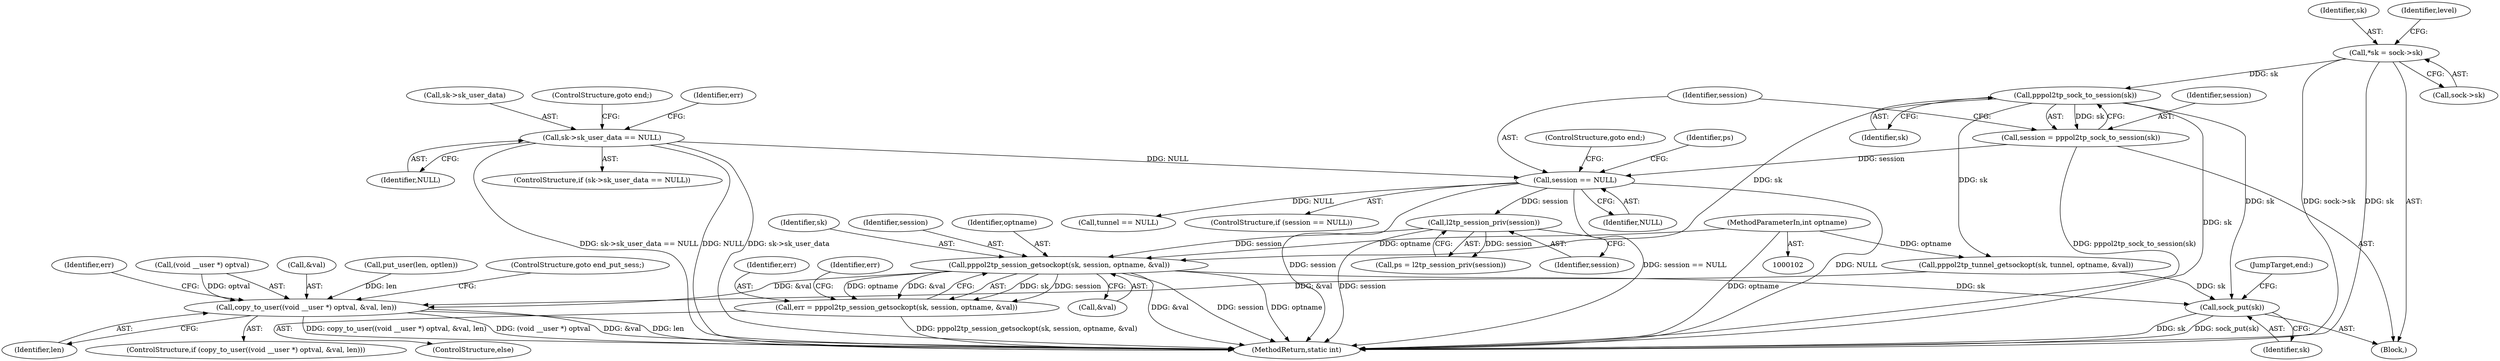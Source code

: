 digraph "0_linux_3cf521f7dc87c031617fd47e4b7aa2593c2f3daf@API" {
"1000213" [label="(Call,pppol2tp_session_getsockopt(sk, session, optname, &val))"];
"1000159" [label="(Call,pppol2tp_sock_to_session(sk))"];
"1000110" [label="(Call,*sk = sock->sk)"];
"1000168" [label="(Call,l2tp_session_priv(session))"];
"1000162" [label="(Call,session == NULL)"];
"1000157" [label="(Call,session = pppol2tp_sock_to_session(sk))"];
"1000147" [label="(Call,sk->sk_user_data == NULL)"];
"1000105" [label="(MethodParameterIn,int optname)"];
"1000211" [label="(Call,err = pppol2tp_session_getsockopt(sk, session, optname, &val))"];
"1000229" [label="(Call,copy_to_user((void __user *) optval, &val, len))"];
"1000241" [label="(Call,sock_put(sk))"];
"1000165" [label="(ControlStructure,goto end;)"];
"1000241" [label="(Call,sock_put(sk))"];
"1000146" [label="(ControlStructure,if (sk->sk_user_data == NULL))"];
"1000243" [label="(JumpTarget,end:)"];
"1000112" [label="(Call,sock->sk)"];
"1000164" [label="(Identifier,NULL)"];
"1000242" [label="(Identifier,sk)"];
"1000230" [label="(Call,(void __user *) optval)"];
"1000229" [label="(Call,copy_to_user((void __user *) optval, &val, len))"];
"1000169" [label="(Identifier,session)"];
"1000235" [label="(Identifier,len)"];
"1000200" [label="(Call,pppol2tp_tunnel_getsockopt(sk, tunnel, optname, &val))"];
"1000194" [label="(Call,tunnel == NULL)"];
"1000214" [label="(Identifier,sk)"];
"1000166" [label="(Call,ps = l2tp_session_priv(session))"];
"1000148" [label="(Call,sk->sk_user_data)"];
"1000111" [label="(Identifier,sk)"];
"1000152" [label="(ControlStructure,goto end;)"];
"1000233" [label="(Call,&val)"];
"1000160" [label="(Identifier,sk)"];
"1000147" [label="(Call,sk->sk_user_data == NULL)"];
"1000213" [label="(Call,pppol2tp_session_getsockopt(sk, session, optname, &val))"];
"1000108" [label="(Block,)"];
"1000158" [label="(Identifier,session)"];
"1000224" [label="(Call,put_user(len, optlen))"];
"1000154" [label="(Identifier,err)"];
"1000151" [label="(Identifier,NULL)"];
"1000110" [label="(Call,*sk = sock->sk)"];
"1000210" [label="(ControlStructure,else)"];
"1000215" [label="(Identifier,session)"];
"1000236" [label="(ControlStructure,goto end_put_sess;)"];
"1000246" [label="(MethodReturn,static int)"];
"1000212" [label="(Identifier,err)"];
"1000167" [label="(Identifier,ps)"];
"1000162" [label="(Call,session == NULL)"];
"1000217" [label="(Call,&val)"];
"1000216" [label="(Identifier,optname)"];
"1000105" [label="(MethodParameterIn,int optname)"];
"1000123" [label="(Identifier,level)"];
"1000157" [label="(Call,session = pppol2tp_sock_to_session(sk))"];
"1000161" [label="(ControlStructure,if (session == NULL))"];
"1000220" [label="(Identifier,err)"];
"1000228" [label="(ControlStructure,if (copy_to_user((void __user *) optval, &val, len)))"];
"1000238" [label="(Identifier,err)"];
"1000159" [label="(Call,pppol2tp_sock_to_session(sk))"];
"1000168" [label="(Call,l2tp_session_priv(session))"];
"1000211" [label="(Call,err = pppol2tp_session_getsockopt(sk, session, optname, &val))"];
"1000163" [label="(Identifier,session)"];
"1000213" -> "1000211"  [label="AST: "];
"1000213" -> "1000217"  [label="CFG: "];
"1000214" -> "1000213"  [label="AST: "];
"1000215" -> "1000213"  [label="AST: "];
"1000216" -> "1000213"  [label="AST: "];
"1000217" -> "1000213"  [label="AST: "];
"1000211" -> "1000213"  [label="CFG: "];
"1000213" -> "1000246"  [label="DDG: optname"];
"1000213" -> "1000246"  [label="DDG: &val"];
"1000213" -> "1000246"  [label="DDG: session"];
"1000213" -> "1000211"  [label="DDG: sk"];
"1000213" -> "1000211"  [label="DDG: session"];
"1000213" -> "1000211"  [label="DDG: optname"];
"1000213" -> "1000211"  [label="DDG: &val"];
"1000159" -> "1000213"  [label="DDG: sk"];
"1000168" -> "1000213"  [label="DDG: session"];
"1000105" -> "1000213"  [label="DDG: optname"];
"1000213" -> "1000229"  [label="DDG: &val"];
"1000213" -> "1000241"  [label="DDG: sk"];
"1000159" -> "1000157"  [label="AST: "];
"1000159" -> "1000160"  [label="CFG: "];
"1000160" -> "1000159"  [label="AST: "];
"1000157" -> "1000159"  [label="CFG: "];
"1000159" -> "1000246"  [label="DDG: sk"];
"1000159" -> "1000157"  [label="DDG: sk"];
"1000110" -> "1000159"  [label="DDG: sk"];
"1000159" -> "1000200"  [label="DDG: sk"];
"1000159" -> "1000241"  [label="DDG: sk"];
"1000110" -> "1000108"  [label="AST: "];
"1000110" -> "1000112"  [label="CFG: "];
"1000111" -> "1000110"  [label="AST: "];
"1000112" -> "1000110"  [label="AST: "];
"1000123" -> "1000110"  [label="CFG: "];
"1000110" -> "1000246"  [label="DDG: sock->sk"];
"1000110" -> "1000246"  [label="DDG: sk"];
"1000168" -> "1000166"  [label="AST: "];
"1000168" -> "1000169"  [label="CFG: "];
"1000169" -> "1000168"  [label="AST: "];
"1000166" -> "1000168"  [label="CFG: "];
"1000168" -> "1000246"  [label="DDG: session"];
"1000168" -> "1000166"  [label="DDG: session"];
"1000162" -> "1000168"  [label="DDG: session"];
"1000162" -> "1000161"  [label="AST: "];
"1000162" -> "1000164"  [label="CFG: "];
"1000163" -> "1000162"  [label="AST: "];
"1000164" -> "1000162"  [label="AST: "];
"1000165" -> "1000162"  [label="CFG: "];
"1000167" -> "1000162"  [label="CFG: "];
"1000162" -> "1000246"  [label="DDG: NULL"];
"1000162" -> "1000246"  [label="DDG: session"];
"1000162" -> "1000246"  [label="DDG: session == NULL"];
"1000157" -> "1000162"  [label="DDG: session"];
"1000147" -> "1000162"  [label="DDG: NULL"];
"1000162" -> "1000194"  [label="DDG: NULL"];
"1000157" -> "1000108"  [label="AST: "];
"1000158" -> "1000157"  [label="AST: "];
"1000163" -> "1000157"  [label="CFG: "];
"1000157" -> "1000246"  [label="DDG: pppol2tp_sock_to_session(sk)"];
"1000147" -> "1000146"  [label="AST: "];
"1000147" -> "1000151"  [label="CFG: "];
"1000148" -> "1000147"  [label="AST: "];
"1000151" -> "1000147"  [label="AST: "];
"1000152" -> "1000147"  [label="CFG: "];
"1000154" -> "1000147"  [label="CFG: "];
"1000147" -> "1000246"  [label="DDG: NULL"];
"1000147" -> "1000246"  [label="DDG: sk->sk_user_data"];
"1000147" -> "1000246"  [label="DDG: sk->sk_user_data == NULL"];
"1000105" -> "1000102"  [label="AST: "];
"1000105" -> "1000246"  [label="DDG: optname"];
"1000105" -> "1000200"  [label="DDG: optname"];
"1000211" -> "1000210"  [label="AST: "];
"1000212" -> "1000211"  [label="AST: "];
"1000220" -> "1000211"  [label="CFG: "];
"1000211" -> "1000246"  [label="DDG: pppol2tp_session_getsockopt(sk, session, optname, &val)"];
"1000229" -> "1000228"  [label="AST: "];
"1000229" -> "1000235"  [label="CFG: "];
"1000230" -> "1000229"  [label="AST: "];
"1000233" -> "1000229"  [label="AST: "];
"1000235" -> "1000229"  [label="AST: "];
"1000236" -> "1000229"  [label="CFG: "];
"1000238" -> "1000229"  [label="CFG: "];
"1000229" -> "1000246"  [label="DDG: &val"];
"1000229" -> "1000246"  [label="DDG: len"];
"1000229" -> "1000246"  [label="DDG: copy_to_user((void __user *) optval, &val, len)"];
"1000229" -> "1000246"  [label="DDG: (void __user *) optval"];
"1000230" -> "1000229"  [label="DDG: optval"];
"1000200" -> "1000229"  [label="DDG: &val"];
"1000224" -> "1000229"  [label="DDG: len"];
"1000241" -> "1000108"  [label="AST: "];
"1000241" -> "1000242"  [label="CFG: "];
"1000242" -> "1000241"  [label="AST: "];
"1000243" -> "1000241"  [label="CFG: "];
"1000241" -> "1000246"  [label="DDG: sk"];
"1000241" -> "1000246"  [label="DDG: sock_put(sk)"];
"1000200" -> "1000241"  [label="DDG: sk"];
}
